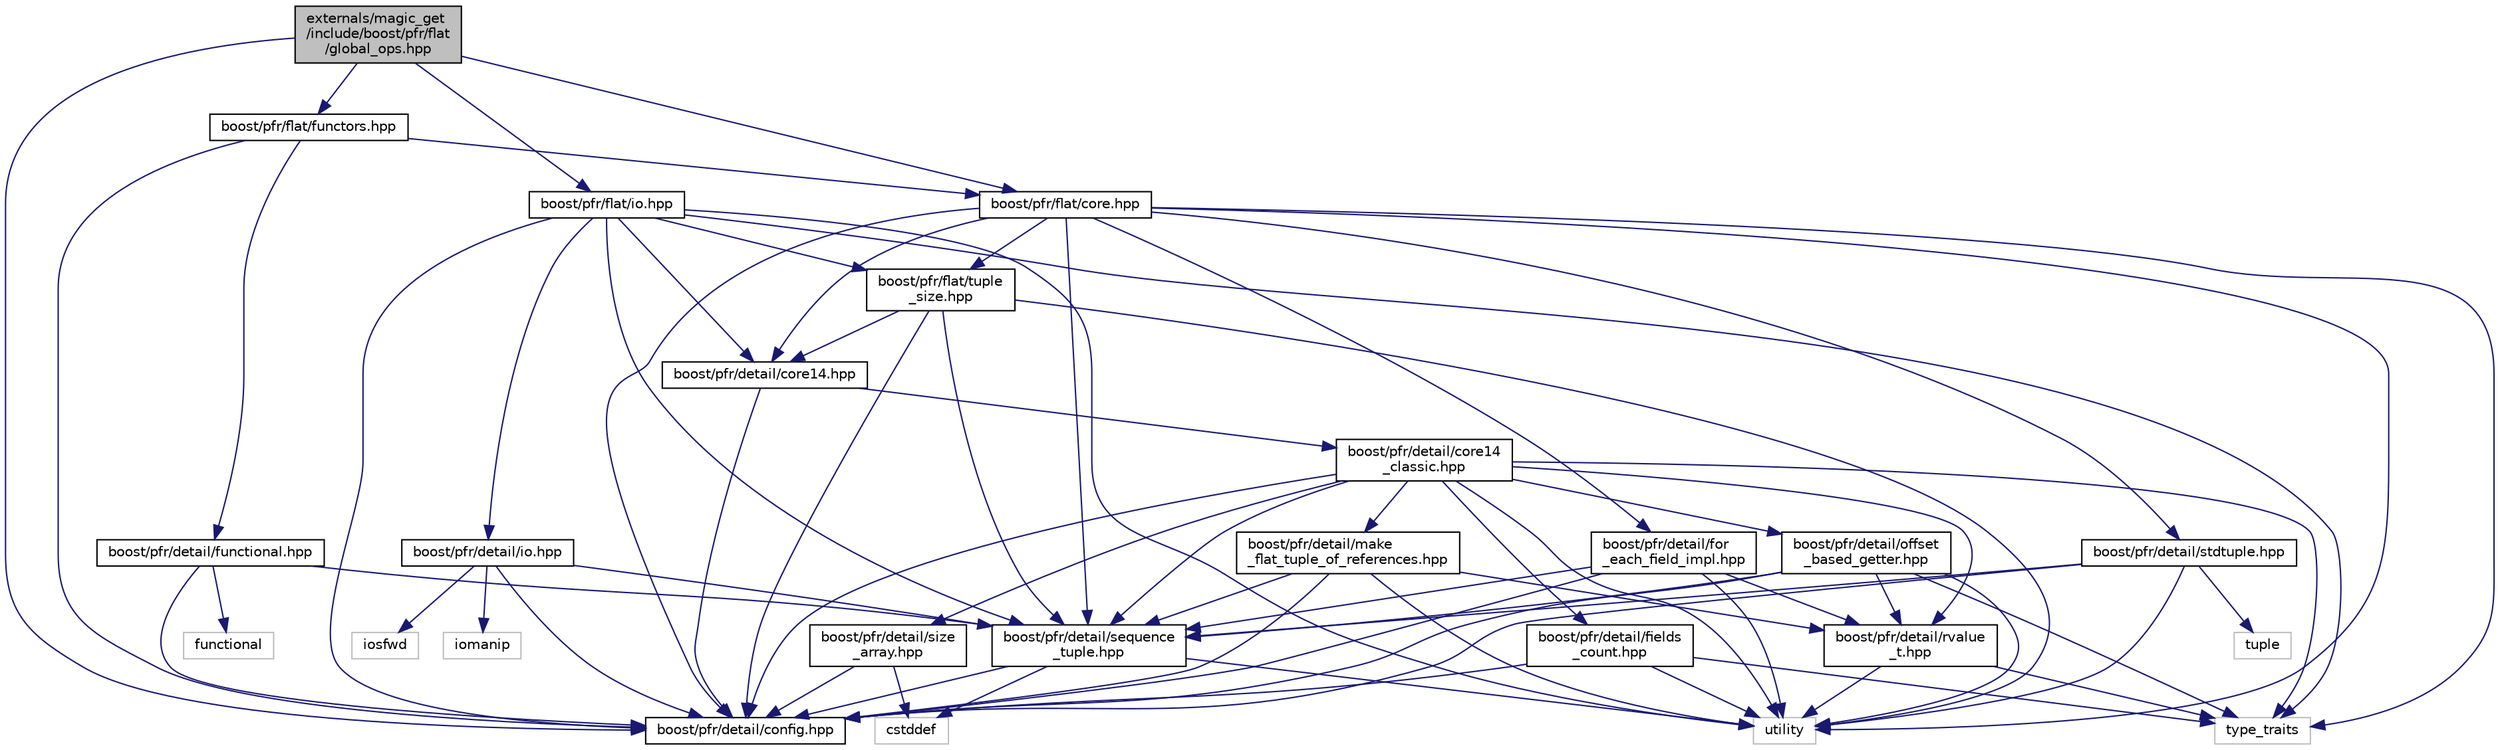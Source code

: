 digraph "externals/magic_get/include/boost/pfr/flat/global_ops.hpp"
{
  edge [fontname="Helvetica",fontsize="10",labelfontname="Helvetica",labelfontsize="10"];
  node [fontname="Helvetica",fontsize="10",shape=record];
  Node0 [label="externals/magic_get\l/include/boost/pfr/flat\l/global_ops.hpp",height=0.2,width=0.4,color="black", fillcolor="grey75", style="filled", fontcolor="black"];
  Node0 -> Node1 [color="midnightblue",fontsize="10",style="solid"];
  Node1 [label="boost/pfr/detail/config.hpp",height=0.2,width=0.4,color="black", fillcolor="white", style="filled",URL="$externals_2magic__get_2include_2boost_2pfr_2detail_2config_8hpp_source.html"];
  Node0 -> Node2 [color="midnightblue",fontsize="10",style="solid"];
  Node2 [label="boost/pfr/flat/functors.hpp",height=0.2,width=0.4,color="black", fillcolor="white", style="filled",URL="$flat_2functors_8hpp_source.html"];
  Node2 -> Node1 [color="midnightblue",fontsize="10",style="solid"];
  Node2 -> Node3 [color="midnightblue",fontsize="10",style="solid"];
  Node3 [label="boost/pfr/detail/functional.hpp",height=0.2,width=0.4,color="black", fillcolor="white", style="filled",URL="$externals_2magic__get_2include_2boost_2pfr_2detail_2functional_8hpp_source.html"];
  Node3 -> Node1 [color="midnightblue",fontsize="10",style="solid"];
  Node3 -> Node4 [color="midnightblue",fontsize="10",style="solid"];
  Node4 [label="functional",height=0.2,width=0.4,color="grey75", fillcolor="white", style="filled"];
  Node3 -> Node5 [color="midnightblue",fontsize="10",style="solid"];
  Node5 [label="boost/pfr/detail/sequence\l_tuple.hpp",height=0.2,width=0.4,color="black", fillcolor="white", style="filled",URL="$sequence__tuple_8hpp_source.html"];
  Node5 -> Node1 [color="midnightblue",fontsize="10",style="solid"];
  Node5 -> Node6 [color="midnightblue",fontsize="10",style="solid"];
  Node6 [label="utility",height=0.2,width=0.4,color="grey75", fillcolor="white", style="filled"];
  Node5 -> Node7 [color="midnightblue",fontsize="10",style="solid"];
  Node7 [label="cstddef",height=0.2,width=0.4,color="grey75", fillcolor="white", style="filled"];
  Node2 -> Node8 [color="midnightblue",fontsize="10",style="solid"];
  Node8 [label="boost/pfr/flat/core.hpp",height=0.2,width=0.4,color="black", fillcolor="white", style="filled",URL="$externals_2magic__get_2include_2boost_2pfr_2flat_2core_8hpp_source.html"];
  Node8 -> Node1 [color="midnightblue",fontsize="10",style="solid"];
  Node8 -> Node9 [color="midnightblue",fontsize="10",style="solid"];
  Node9 [label="type_traits",height=0.2,width=0.4,color="grey75", fillcolor="white", style="filled"];
  Node8 -> Node6 [color="midnightblue",fontsize="10",style="solid"];
  Node8 -> Node5 [color="midnightblue",fontsize="10",style="solid"];
  Node8 -> Node10 [color="midnightblue",fontsize="10",style="solid"];
  Node10 [label="boost/pfr/detail/stdtuple.hpp",height=0.2,width=0.4,color="black", fillcolor="white", style="filled",URL="$stdtuple_8hpp_source.html"];
  Node10 -> Node1 [color="midnightblue",fontsize="10",style="solid"];
  Node10 -> Node6 [color="midnightblue",fontsize="10",style="solid"];
  Node10 -> Node11 [color="midnightblue",fontsize="10",style="solid"];
  Node11 [label="tuple",height=0.2,width=0.4,color="grey75", fillcolor="white", style="filled"];
  Node10 -> Node5 [color="midnightblue",fontsize="10",style="solid"];
  Node8 -> Node12 [color="midnightblue",fontsize="10",style="solid"];
  Node12 [label="boost/pfr/detail/core14.hpp",height=0.2,width=0.4,color="black", fillcolor="white", style="filled",URL="$core14_8hpp_source.html"];
  Node12 -> Node1 [color="midnightblue",fontsize="10",style="solid"];
  Node12 -> Node13 [color="midnightblue",fontsize="10",style="solid"];
  Node13 [label="boost/pfr/detail/core14\l_classic.hpp",height=0.2,width=0.4,color="black", fillcolor="white", style="filled",URL="$core14__classic_8hpp_source.html"];
  Node13 -> Node1 [color="midnightblue",fontsize="10",style="solid"];
  Node13 -> Node9 [color="midnightblue",fontsize="10",style="solid"];
  Node13 -> Node6 [color="midnightblue",fontsize="10",style="solid"];
  Node13 -> Node5 [color="midnightblue",fontsize="10",style="solid"];
  Node13 -> Node14 [color="midnightblue",fontsize="10",style="solid"];
  Node14 [label="boost/pfr/detail/offset\l_based_getter.hpp",height=0.2,width=0.4,color="black", fillcolor="white", style="filled",URL="$offset__based__getter_8hpp_source.html"];
  Node14 -> Node1 [color="midnightblue",fontsize="10",style="solid"];
  Node14 -> Node9 [color="midnightblue",fontsize="10",style="solid"];
  Node14 -> Node6 [color="midnightblue",fontsize="10",style="solid"];
  Node14 -> Node5 [color="midnightblue",fontsize="10",style="solid"];
  Node14 -> Node15 [color="midnightblue",fontsize="10",style="solid"];
  Node15 [label="boost/pfr/detail/rvalue\l_t.hpp",height=0.2,width=0.4,color="black", fillcolor="white", style="filled",URL="$rvalue__t_8hpp_source.html"];
  Node15 -> Node9 [color="midnightblue",fontsize="10",style="solid"];
  Node15 -> Node6 [color="midnightblue",fontsize="10",style="solid"];
  Node13 -> Node16 [color="midnightblue",fontsize="10",style="solid"];
  Node16 [label="boost/pfr/detail/fields\l_count.hpp",height=0.2,width=0.4,color="black", fillcolor="white", style="filled",URL="$fields__count_8hpp_source.html"];
  Node16 -> Node1 [color="midnightblue",fontsize="10",style="solid"];
  Node16 -> Node9 [color="midnightblue",fontsize="10",style="solid"];
  Node16 -> Node6 [color="midnightblue",fontsize="10",style="solid"];
  Node13 -> Node17 [color="midnightblue",fontsize="10",style="solid"];
  Node17 [label="boost/pfr/detail/make\l_flat_tuple_of_references.hpp",height=0.2,width=0.4,color="black", fillcolor="white", style="filled",URL="$make__flat__tuple__of__references_8hpp_source.html"];
  Node17 -> Node1 [color="midnightblue",fontsize="10",style="solid"];
  Node17 -> Node6 [color="midnightblue",fontsize="10",style="solid"];
  Node17 -> Node5 [color="midnightblue",fontsize="10",style="solid"];
  Node17 -> Node15 [color="midnightblue",fontsize="10",style="solid"];
  Node13 -> Node18 [color="midnightblue",fontsize="10",style="solid"];
  Node18 [label="boost/pfr/detail/size\l_array.hpp",height=0.2,width=0.4,color="black", fillcolor="white", style="filled",URL="$size__array_8hpp_source.html"];
  Node18 -> Node1 [color="midnightblue",fontsize="10",style="solid"];
  Node18 -> Node7 [color="midnightblue",fontsize="10",style="solid"];
  Node13 -> Node15 [color="midnightblue",fontsize="10",style="solid"];
  Node8 -> Node19 [color="midnightblue",fontsize="10",style="solid"];
  Node19 [label="boost/pfr/detail/for\l_each_field_impl.hpp",height=0.2,width=0.4,color="black", fillcolor="white", style="filled",URL="$for__each__field__impl_8hpp_source.html"];
  Node19 -> Node1 [color="midnightblue",fontsize="10",style="solid"];
  Node19 -> Node6 [color="midnightblue",fontsize="10",style="solid"];
  Node19 -> Node5 [color="midnightblue",fontsize="10",style="solid"];
  Node19 -> Node15 [color="midnightblue",fontsize="10",style="solid"];
  Node8 -> Node20 [color="midnightblue",fontsize="10",style="solid"];
  Node20 [label="boost/pfr/flat/tuple\l_size.hpp",height=0.2,width=0.4,color="black", fillcolor="white", style="filled",URL="$flat_2tuple__size_8hpp_source.html"];
  Node20 -> Node1 [color="midnightblue",fontsize="10",style="solid"];
  Node20 -> Node6 [color="midnightblue",fontsize="10",style="solid"];
  Node20 -> Node5 [color="midnightblue",fontsize="10",style="solid"];
  Node20 -> Node12 [color="midnightblue",fontsize="10",style="solid"];
  Node0 -> Node8 [color="midnightblue",fontsize="10",style="solid"];
  Node0 -> Node21 [color="midnightblue",fontsize="10",style="solid"];
  Node21 [label="boost/pfr/flat/io.hpp",height=0.2,width=0.4,color="black", fillcolor="white", style="filled",URL="$flat_2io_8hpp_source.html"];
  Node21 -> Node1 [color="midnightblue",fontsize="10",style="solid"];
  Node21 -> Node9 [color="midnightblue",fontsize="10",style="solid"];
  Node21 -> Node6 [color="midnightblue",fontsize="10",style="solid"];
  Node21 -> Node5 [color="midnightblue",fontsize="10",style="solid"];
  Node21 -> Node22 [color="midnightblue",fontsize="10",style="solid"];
  Node22 [label="boost/pfr/detail/io.hpp",height=0.2,width=0.4,color="black", fillcolor="white", style="filled",URL="$detail_2io_8hpp_source.html"];
  Node22 -> Node1 [color="midnightblue",fontsize="10",style="solid"];
  Node22 -> Node5 [color="midnightblue",fontsize="10",style="solid"];
  Node22 -> Node23 [color="midnightblue",fontsize="10",style="solid"];
  Node23 [label="iosfwd",height=0.2,width=0.4,color="grey75", fillcolor="white", style="filled"];
  Node22 -> Node24 [color="midnightblue",fontsize="10",style="solid"];
  Node24 [label="iomanip",height=0.2,width=0.4,color="grey75", fillcolor="white", style="filled"];
  Node21 -> Node12 [color="midnightblue",fontsize="10",style="solid"];
  Node21 -> Node20 [color="midnightblue",fontsize="10",style="solid"];
}
